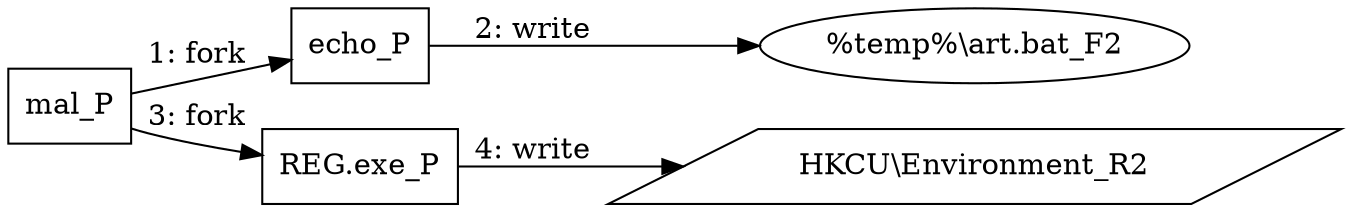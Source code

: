 digraph "T1037.001" {
rankdir="LR"
size="9"
fixedsize="false"
splines="true"
nodesep=0.3
ranksep=0
fontsize=10
overlap="scalexy"
engine= "neato"
	"mal_P" [node_type=Process shape=box]
	"echo_P" [node_type=Process shape=box]
	"REG.exe_P" [node_type=Process shape=box]
	"HKCU\\Environment_R2" [node_type=Registry shape=parallelogram]
	"\%temp%\\art.bat_F2" [node_type=File shape=ellipse]
	"mal_P" -> "echo_P" [label="1: fork"]
	"echo_P" -> "\%temp%\\art.bat_F2" [label="2: write"]
	"mal_P" -> "REG.exe_P" [label="3: fork"]
	"REG.exe_P" -> "HKCU\\Environment_R2" [label="4: write"]
}

